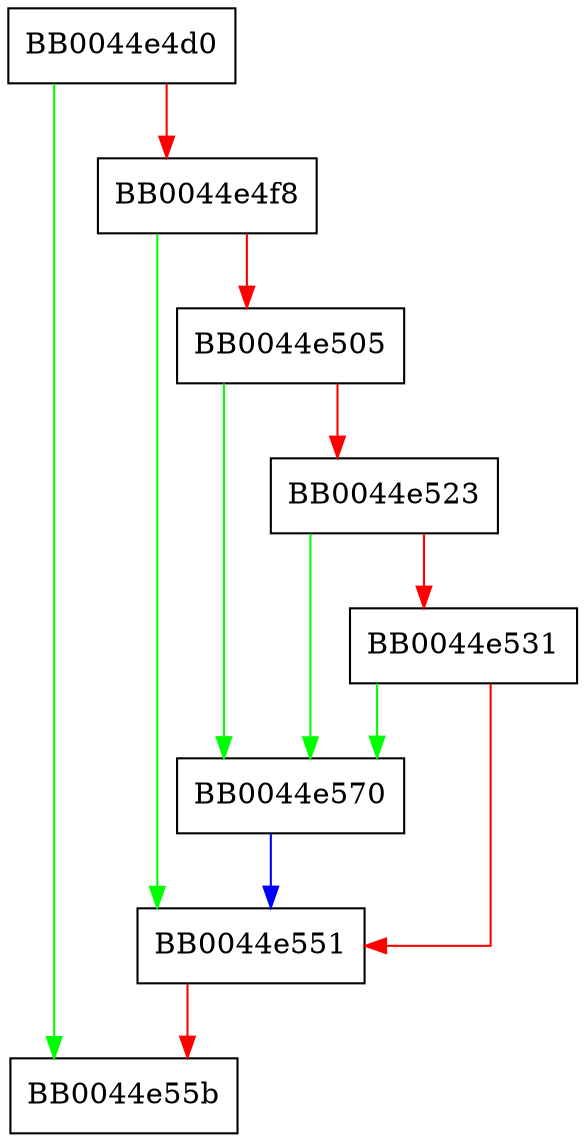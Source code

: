 digraph init_evp_cipher_ctx {
  node [shape="box"];
  graph [splines=ortho];
  BB0044e4d0 -> BB0044e55b [color="green"];
  BB0044e4d0 -> BB0044e4f8 [color="red"];
  BB0044e4f8 -> BB0044e551 [color="green"];
  BB0044e4f8 -> BB0044e505 [color="red"];
  BB0044e505 -> BB0044e570 [color="green"];
  BB0044e505 -> BB0044e523 [color="red"];
  BB0044e523 -> BB0044e570 [color="green"];
  BB0044e523 -> BB0044e531 [color="red"];
  BB0044e531 -> BB0044e570 [color="green"];
  BB0044e531 -> BB0044e551 [color="red"];
  BB0044e551 -> BB0044e55b [color="red"];
  BB0044e570 -> BB0044e551 [color="blue"];
}